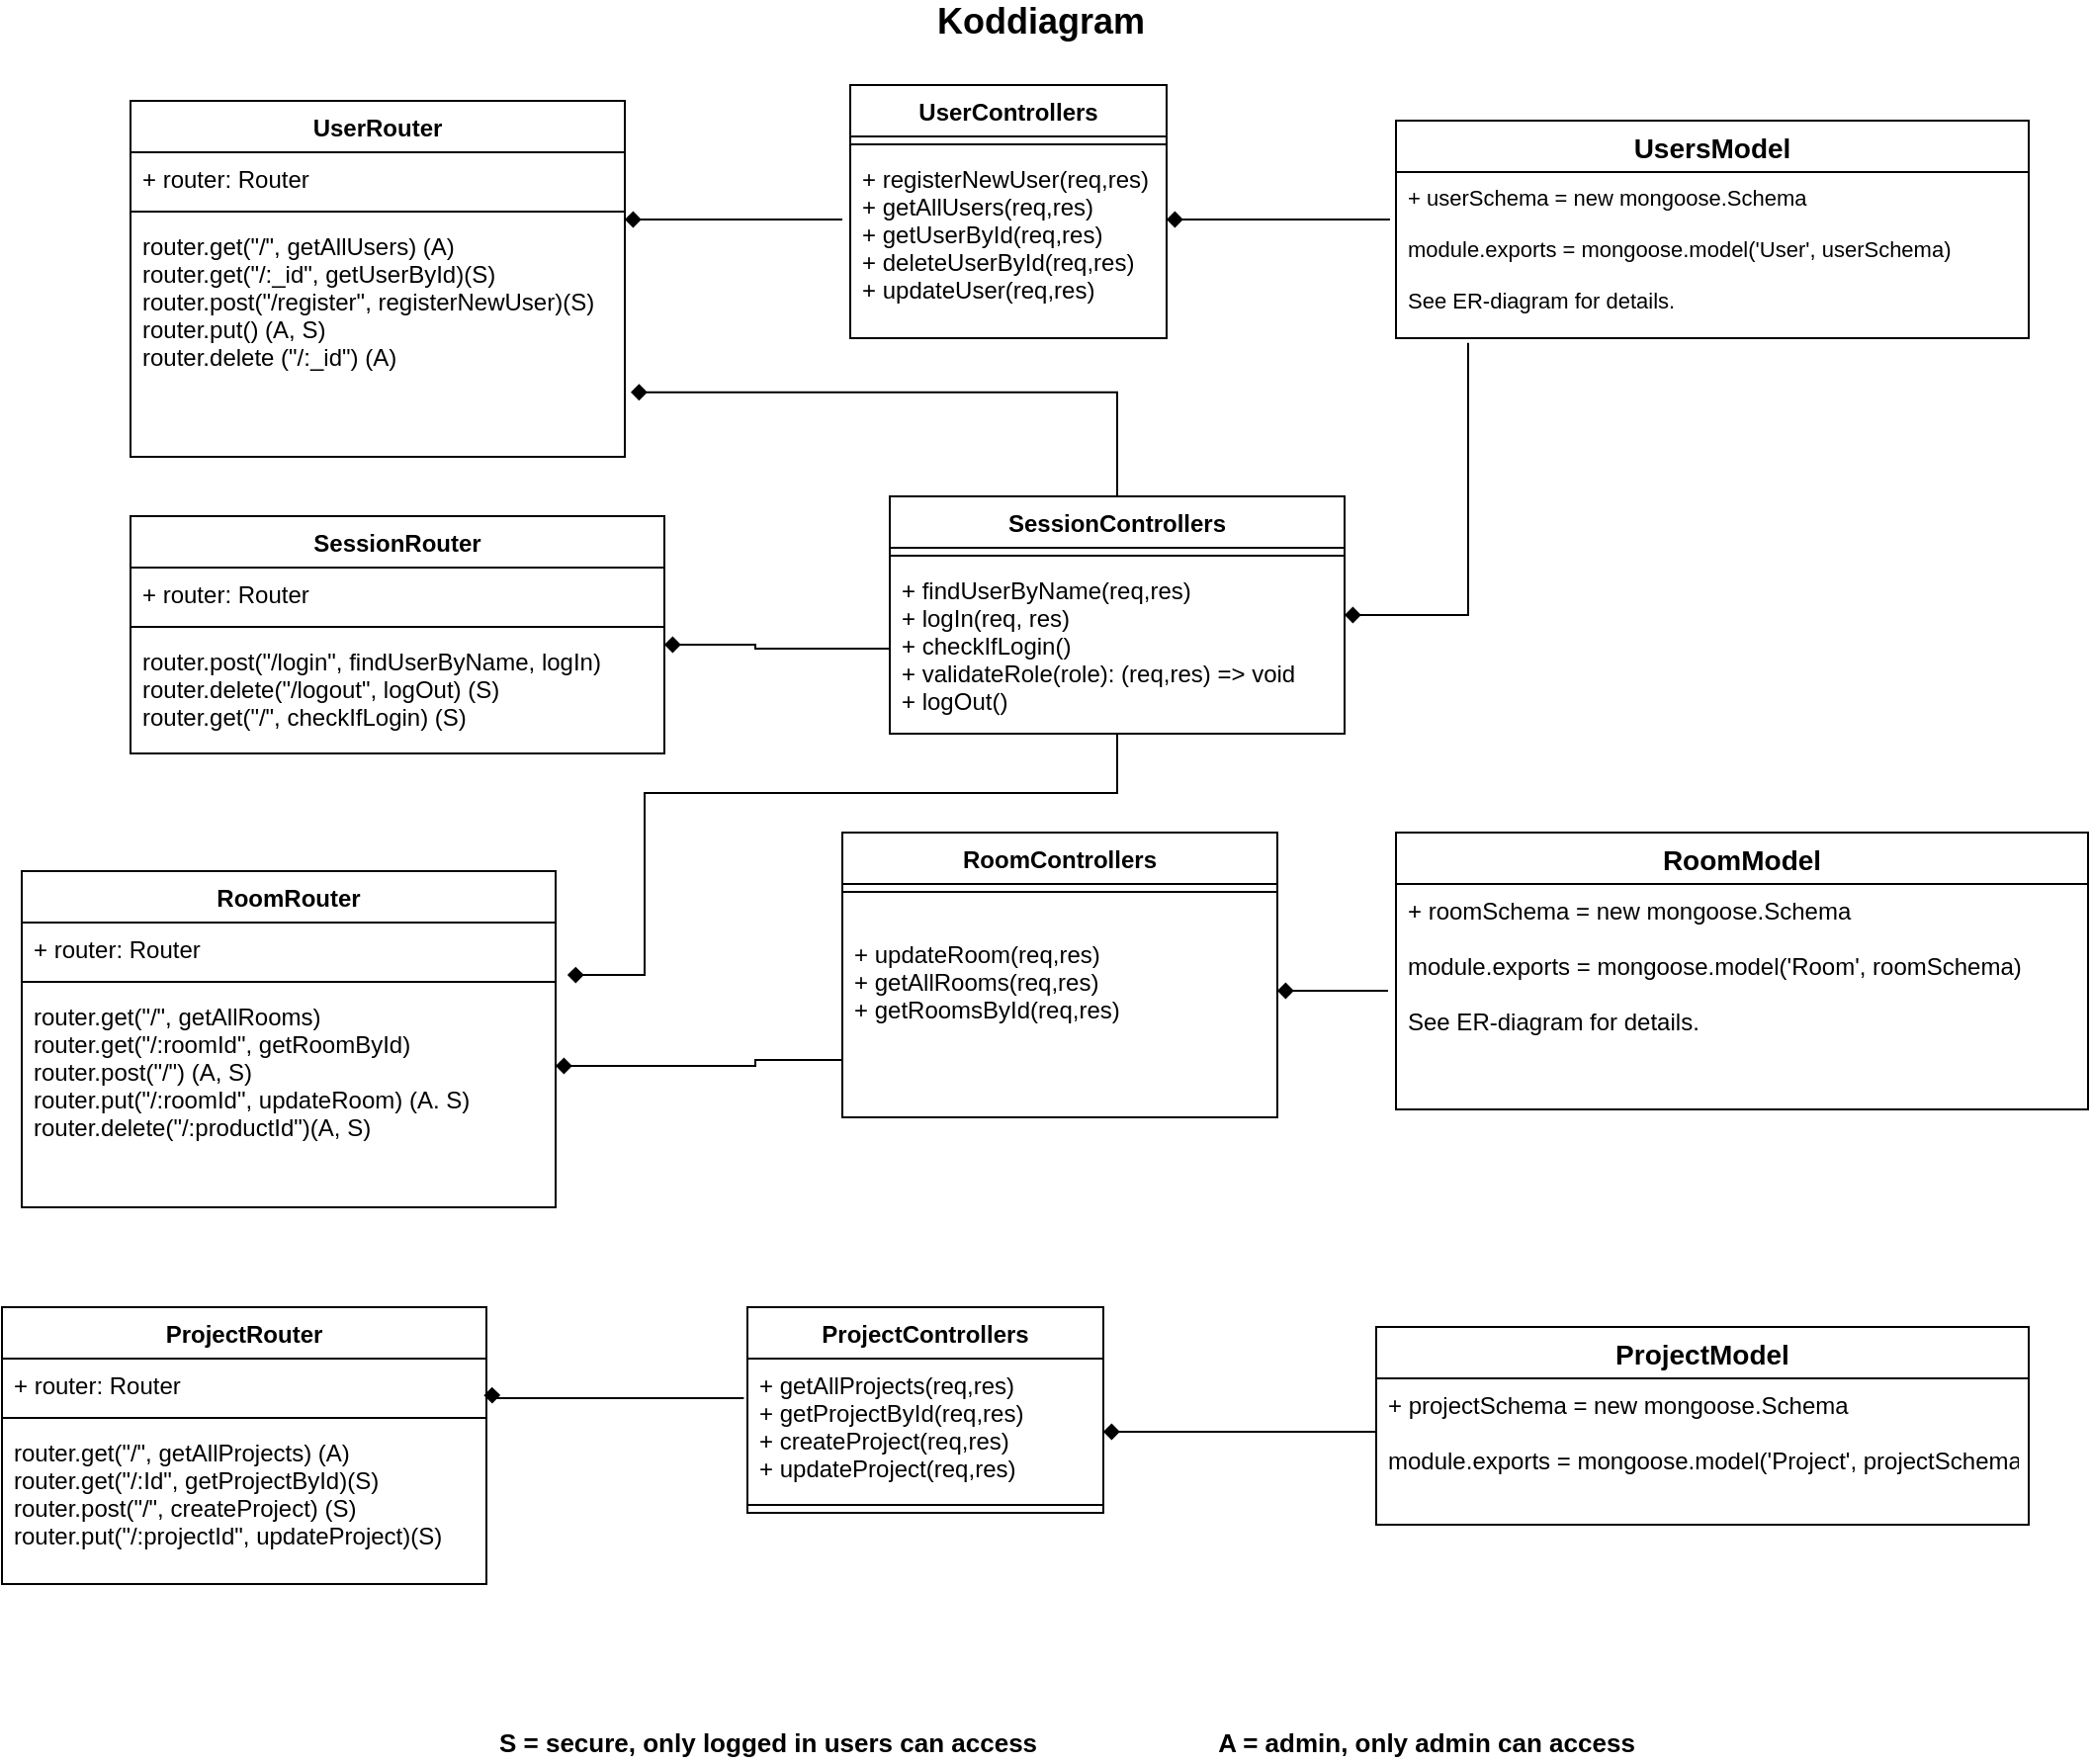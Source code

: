 <mxfile version="14.1.2" type="github">
  <diagram name="Page-1" id="5f0bae14-7c28-e335-631c-24af17079c00">
    <mxGraphModel dx="1422" dy="762" grid="1" gridSize="10" guides="1" tooltips="1" connect="1" arrows="1" fold="1" page="1" pageScale="1" pageWidth="1100" pageHeight="850" background="#ffffff" math="0" shadow="0">
      <root>
        <mxCell id="0" />
        <mxCell id="1" parent="0" />
        <mxCell id="vIjA369l-1uuV4axcZcj-1" value="UserRouter" style="swimlane;fontStyle=1;align=center;verticalAlign=top;childLayout=stackLayout;horizontal=1;startSize=26;horizontalStack=0;resizeParent=1;resizeParentMax=0;resizeLast=0;collapsible=1;marginBottom=0;" vertex="1" parent="1">
          <mxGeometry x="90" y="120" width="250" height="180" as="geometry" />
        </mxCell>
        <mxCell id="vIjA369l-1uuV4axcZcj-2" value="+ router: Router" style="text;strokeColor=none;fillColor=none;align=left;verticalAlign=top;spacingLeft=4;spacingRight=4;overflow=hidden;rotatable=0;points=[[0,0.5],[1,0.5]];portConstraint=eastwest;" vertex="1" parent="vIjA369l-1uuV4axcZcj-1">
          <mxGeometry y="26" width="250" height="26" as="geometry" />
        </mxCell>
        <mxCell id="vIjA369l-1uuV4axcZcj-3" value="" style="line;strokeWidth=1;fillColor=none;align=left;verticalAlign=middle;spacingTop=-1;spacingLeft=3;spacingRight=3;rotatable=0;labelPosition=right;points=[];portConstraint=eastwest;" vertex="1" parent="vIjA369l-1uuV4axcZcj-1">
          <mxGeometry y="52" width="250" height="8" as="geometry" />
        </mxCell>
        <mxCell id="vIjA369l-1uuV4axcZcj-4" value="router.get(&quot;/&quot;, getAllUsers) (A)&#xa;router.get(&quot;/:_id&quot;, getUserById)(S)&#xa;router.post(&quot;/register&quot;, registerNewUser)(S)&#xa;router.put() (A, S)&#xa;router.delete (&quot;/:_id&quot;) (A)" style="text;strokeColor=none;fillColor=none;align=left;verticalAlign=top;spacingLeft=4;spacingRight=4;overflow=hidden;rotatable=0;points=[[0,0.5],[1,0.5]];portConstraint=eastwest;" vertex="1" parent="vIjA369l-1uuV4axcZcj-1">
          <mxGeometry y="60" width="250" height="120" as="geometry" />
        </mxCell>
        <mxCell id="vIjA369l-1uuV4axcZcj-5" value="SessionRouter" style="swimlane;fontStyle=1;align=center;verticalAlign=top;childLayout=stackLayout;horizontal=1;startSize=26;horizontalStack=0;resizeParent=1;resizeParentMax=0;resizeLast=0;collapsible=1;marginBottom=0;" vertex="1" parent="1">
          <mxGeometry x="90" y="330" width="270" height="120" as="geometry" />
        </mxCell>
        <mxCell id="vIjA369l-1uuV4axcZcj-6" value="+ router: Router" style="text;strokeColor=none;fillColor=none;align=left;verticalAlign=top;spacingLeft=4;spacingRight=4;overflow=hidden;rotatable=0;points=[[0,0.5],[1,0.5]];portConstraint=eastwest;" vertex="1" parent="vIjA369l-1uuV4axcZcj-5">
          <mxGeometry y="26" width="270" height="26" as="geometry" />
        </mxCell>
        <mxCell id="vIjA369l-1uuV4axcZcj-7" value="" style="line;strokeWidth=1;fillColor=none;align=left;verticalAlign=middle;spacingTop=-1;spacingLeft=3;spacingRight=3;rotatable=0;labelPosition=right;points=[];portConstraint=eastwest;" vertex="1" parent="vIjA369l-1uuV4axcZcj-5">
          <mxGeometry y="52" width="270" height="8" as="geometry" />
        </mxCell>
        <mxCell id="vIjA369l-1uuV4axcZcj-8" value="router.post(&quot;/login&quot;, findUserByName, logIn) &#xa;router.delete(&quot;/logout&quot;, logOut) (S)&#xa;router.get(&quot;/&quot;, checkIfLogin) (S)" style="text;strokeColor=none;fillColor=none;align=left;verticalAlign=top;spacingLeft=4;spacingRight=4;overflow=hidden;rotatable=0;points=[[0,0.5],[1,0.5]];portConstraint=eastwest;" vertex="1" parent="vIjA369l-1uuV4axcZcj-5">
          <mxGeometry y="60" width="270" height="60" as="geometry" />
        </mxCell>
        <mxCell id="vIjA369l-1uuV4axcZcj-9" value="UsersModel" style="swimlane;fontStyle=1;childLayout=stackLayout;horizontal=1;startSize=26;horizontalStack=0;resizeParent=1;resizeParentMax=0;resizeLast=0;collapsible=1;marginBottom=0;align=center;fontSize=14;" vertex="1" parent="1">
          <mxGeometry x="730" y="130" width="320" height="110" as="geometry" />
        </mxCell>
        <mxCell id="vIjA369l-1uuV4axcZcj-10" value="+ userSchema = new mongoose.Schema&#xa;&#xa;module.exports = mongoose.model(&#39;User&#39;, userSchema)&#xa;&#xa;See ER-diagram for details. " style="text;strokeColor=none;fillColor=none;spacingLeft=4;spacingRight=4;overflow=hidden;rotatable=0;points=[[0,0.5],[1,0.5]];portConstraint=eastwest;fontSize=11;" vertex="1" parent="vIjA369l-1uuV4axcZcj-9">
          <mxGeometry y="26" width="320" height="84" as="geometry" />
        </mxCell>
        <mxCell id="vIjA369l-1uuV4axcZcj-11" value="UserControllers" style="swimlane;fontStyle=1;align=center;verticalAlign=top;childLayout=stackLayout;horizontal=1;startSize=26;horizontalStack=0;resizeParent=1;resizeParentMax=0;resizeLast=0;collapsible=1;marginBottom=0;" vertex="1" parent="1">
          <mxGeometry x="454" y="112" width="160" height="128" as="geometry" />
        </mxCell>
        <mxCell id="vIjA369l-1uuV4axcZcj-12" value="" style="line;strokeWidth=1;fillColor=none;align=left;verticalAlign=middle;spacingTop=-1;spacingLeft=3;spacingRight=3;rotatable=0;labelPosition=right;points=[];portConstraint=eastwest;" vertex="1" parent="vIjA369l-1uuV4axcZcj-11">
          <mxGeometry y="26" width="160" height="8" as="geometry" />
        </mxCell>
        <mxCell id="vIjA369l-1uuV4axcZcj-13" value="+ registerNewUser(req,res)&#xa;+ getAllUsers(req,res)&#xa;+ getUserById(req,res)&#xa;+ deleteUserById(req,res)&#xa;+ updateUser(req,res)" style="text;strokeColor=none;fillColor=none;align=left;verticalAlign=top;spacingLeft=4;spacingRight=4;overflow=hidden;rotatable=0;points=[[0,0.5],[1,0.5]];portConstraint=eastwest;" vertex="1" parent="vIjA369l-1uuV4axcZcj-11">
          <mxGeometry y="34" width="160" height="94" as="geometry" />
        </mxCell>
        <mxCell id="vIjA369l-1uuV4axcZcj-14" style="edgeStyle=orthogonalEdgeStyle;rounded=0;orthogonalLoop=1;jettySize=auto;html=1;endArrow=none;endFill=0;startArrow=diamond;startFill=1;" edge="1" parent="1" source="vIjA369l-1uuV4axcZcj-34" target="vIjA369l-1uuV4axcZcj-30">
          <mxGeometry relative="1" as="geometry">
            <mxPoint x="400" y="608" as="targetPoint" />
            <Array as="points">
              <mxPoint x="406" y="608" />
              <mxPoint x="406" y="605" />
            </Array>
          </mxGeometry>
        </mxCell>
        <mxCell id="vIjA369l-1uuV4axcZcj-15" style="edgeStyle=orthogonalEdgeStyle;rounded=0;orthogonalLoop=1;jettySize=auto;html=1;endArrow=none;endFill=0;startArrow=diamond;startFill=1;" edge="1" parent="1" source="vIjA369l-1uuV4axcZcj-30">
          <mxGeometry relative="1" as="geometry">
            <mxPoint x="726" y="570" as="targetPoint" />
            <Array as="points">
              <mxPoint x="670" y="570" />
              <mxPoint x="670" y="570" />
            </Array>
          </mxGeometry>
        </mxCell>
        <mxCell id="vIjA369l-1uuV4axcZcj-16" style="edgeStyle=orthogonalEdgeStyle;rounded=0;orthogonalLoop=1;jettySize=auto;html=1;endArrow=none;endFill=0;startArrow=diamond;startFill=1;entryX=-0.025;entryY=0.362;entryDx=0;entryDy=0;entryPerimeter=0;" edge="1" parent="1" source="vIjA369l-1uuV4axcZcj-4" target="vIjA369l-1uuV4axcZcj-13">
          <mxGeometry relative="1" as="geometry">
            <mxPoint x="440" y="180" as="targetPoint" />
            <Array as="points">
              <mxPoint x="370" y="180" />
              <mxPoint x="370" y="180" />
            </Array>
          </mxGeometry>
        </mxCell>
        <mxCell id="vIjA369l-1uuV4axcZcj-17" style="edgeStyle=orthogonalEdgeStyle;rounded=0;orthogonalLoop=1;jettySize=auto;html=1;endArrow=none;endFill=0;startArrow=diamond;startFill=1;" edge="1" parent="1" source="vIjA369l-1uuV4axcZcj-13">
          <mxGeometry relative="1" as="geometry">
            <mxPoint x="727" y="180" as="targetPoint" />
            <Array as="points">
              <mxPoint x="727" y="180" />
            </Array>
          </mxGeometry>
        </mxCell>
        <mxCell id="vIjA369l-1uuV4axcZcj-18" value="&lt;font style=&quot;font-size: 18px&quot;&gt;&lt;b&gt;Koddiagram&lt;/b&gt;&lt;/font&gt;" style="text;html=1;align=center;verticalAlign=middle;resizable=0;points=[];autosize=1;fontSize=12;" vertex="1" parent="1">
          <mxGeometry x="490" y="70" width="120" height="20" as="geometry" />
        </mxCell>
        <mxCell id="vIjA369l-1uuV4axcZcj-19" style="edgeStyle=orthogonalEdgeStyle;rounded=0;orthogonalLoop=1;jettySize=auto;html=1;fontSize=12;startArrow=diamond;startFill=1;endArrow=none;endFill=0;entryX=0;entryY=0.5;entryDx=0;entryDy=0;" edge="1" parent="1" source="vIjA369l-1uuV4axcZcj-8" target="vIjA369l-1uuV4axcZcj-27">
          <mxGeometry relative="1" as="geometry">
            <mxPoint x="406" y="395" as="targetPoint" />
            <Array as="points">
              <mxPoint x="406" y="395" />
              <mxPoint x="406" y="397" />
            </Array>
          </mxGeometry>
        </mxCell>
        <mxCell id="vIjA369l-1uuV4axcZcj-20" style="edgeStyle=orthogonalEdgeStyle;rounded=0;orthogonalLoop=1;jettySize=auto;html=1;entryX=0.114;entryY=1.029;entryDx=0;entryDy=0;entryPerimeter=0;fontSize=12;endArrow=none;endFill=0;startArrow=diamond;startFill=1;" edge="1" parent="1" source="vIjA369l-1uuV4axcZcj-27" target="vIjA369l-1uuV4axcZcj-10">
          <mxGeometry relative="1" as="geometry">
            <mxPoint x="731.98" y="280.35" as="targetPoint" />
            <Array as="points">
              <mxPoint x="766" y="380" />
            </Array>
          </mxGeometry>
        </mxCell>
        <mxCell id="vIjA369l-1uuV4axcZcj-21" value="RoomModel" style="swimlane;fontStyle=1;childLayout=stackLayout;horizontal=1;startSize=26;horizontalStack=0;resizeParent=1;resizeParentMax=0;resizeLast=0;collapsible=1;marginBottom=0;align=center;fontSize=14;" vertex="1" parent="1">
          <mxGeometry x="730" y="490" width="350" height="140" as="geometry" />
        </mxCell>
        <mxCell id="vIjA369l-1uuV4axcZcj-22" value="+ roomSchema = new mongoose.Schema&#xa;&#xa;module.exports = mongoose.model(&#39;Room&#39;, roomSchema)&#xa;&#xa;See ER-diagram for details. " style="text;strokeColor=none;fillColor=none;spacingLeft=4;spacingRight=4;overflow=hidden;rotatable=0;points=[[0,0.5],[1,0.5]];portConstraint=eastwest;fontSize=12;" vertex="1" parent="vIjA369l-1uuV4axcZcj-21">
          <mxGeometry y="26" width="350" height="114" as="geometry" />
        </mxCell>
        <mxCell id="vIjA369l-1uuV4axcZcj-23" style="edgeStyle=orthogonalEdgeStyle;rounded=0;orthogonalLoop=1;jettySize=auto;html=1;entryX=1.012;entryY=0.728;entryDx=0;entryDy=0;entryPerimeter=0;startArrow=none;startFill=0;endArrow=diamond;endFill=1;" edge="1" parent="1" source="vIjA369l-1uuV4axcZcj-25" target="vIjA369l-1uuV4axcZcj-4">
          <mxGeometry relative="1" as="geometry" />
        </mxCell>
        <mxCell id="vIjA369l-1uuV4axcZcj-24" style="edgeStyle=orthogonalEdgeStyle;rounded=0;orthogonalLoop=1;jettySize=auto;html=1;entryX=1.022;entryY=1.02;entryDx=0;entryDy=0;entryPerimeter=0;startArrow=none;startFill=0;endArrow=diamond;endFill=1;" edge="1" parent="1" source="vIjA369l-1uuV4axcZcj-25" target="vIjA369l-1uuV4axcZcj-32">
          <mxGeometry relative="1" as="geometry">
            <Array as="points">
              <mxPoint x="589" y="470" />
              <mxPoint x="350" y="470" />
              <mxPoint x="350" y="562" />
            </Array>
          </mxGeometry>
        </mxCell>
        <mxCell id="vIjA369l-1uuV4axcZcj-25" value="SessionControllers" style="swimlane;fontStyle=1;align=center;verticalAlign=top;childLayout=stackLayout;horizontal=1;startSize=26;horizontalStack=0;resizeParent=1;resizeParentMax=0;resizeLast=0;collapsible=1;marginBottom=0;" vertex="1" parent="1">
          <mxGeometry x="474" y="320" width="230" height="120" as="geometry" />
        </mxCell>
        <mxCell id="vIjA369l-1uuV4axcZcj-26" value="" style="line;strokeWidth=1;fillColor=none;align=left;verticalAlign=middle;spacingTop=-1;spacingLeft=3;spacingRight=3;rotatable=0;labelPosition=right;points=[];portConstraint=eastwest;" vertex="1" parent="vIjA369l-1uuV4axcZcj-25">
          <mxGeometry y="26" width="230" height="8" as="geometry" />
        </mxCell>
        <mxCell id="vIjA369l-1uuV4axcZcj-27" value="+ findUserByName(req,res)&#xa;+ logIn(req, res) &#xa;+ checkIfLogin()&#xa;+ validateRole(role): (req,res) =&gt; void&#xa;+ logOut()" style="text;strokeColor=none;fillColor=none;align=left;verticalAlign=top;spacingLeft=4;spacingRight=4;overflow=hidden;rotatable=0;points=[[0,0.5],[1,0.5]];portConstraint=eastwest;" vertex="1" parent="vIjA369l-1uuV4axcZcj-25">
          <mxGeometry y="34" width="230" height="86" as="geometry" />
        </mxCell>
        <mxCell id="vIjA369l-1uuV4axcZcj-28" value="RoomControllers" style="swimlane;fontStyle=1;align=center;verticalAlign=top;childLayout=stackLayout;horizontal=1;startSize=26;horizontalStack=0;resizeParent=1;resizeParentMax=0;resizeLast=0;collapsible=1;marginBottom=0;" vertex="1" parent="1">
          <mxGeometry x="450" y="490" width="220" height="144" as="geometry" />
        </mxCell>
        <mxCell id="vIjA369l-1uuV4axcZcj-29" value="" style="line;strokeWidth=1;fillColor=none;align=left;verticalAlign=middle;spacingTop=-1;spacingLeft=3;spacingRight=3;rotatable=0;labelPosition=right;points=[];portConstraint=eastwest;" vertex="1" parent="vIjA369l-1uuV4axcZcj-28">
          <mxGeometry y="26" width="220" height="8" as="geometry" />
        </mxCell>
        <mxCell id="vIjA369l-1uuV4axcZcj-30" value="&#xa;+ updateRoom(req,res) &#xa;+ getAllRooms(req,res)&#xa;+ getRoomsById(req,res)" style="text;strokeColor=none;fillColor=none;align=left;verticalAlign=top;spacingLeft=4;spacingRight=4;overflow=hidden;rotatable=0;points=[[0,0.5],[1,0.5]];portConstraint=eastwest;" vertex="1" parent="vIjA369l-1uuV4axcZcj-28">
          <mxGeometry y="34" width="220" height="110" as="geometry" />
        </mxCell>
        <mxCell id="vIjA369l-1uuV4axcZcj-31" value="RoomRouter" style="swimlane;fontStyle=1;align=center;verticalAlign=top;childLayout=stackLayout;horizontal=1;startSize=26;horizontalStack=0;resizeParent=1;resizeParentMax=0;resizeLast=0;collapsible=1;marginBottom=0;" vertex="1" parent="1">
          <mxGeometry x="35" y="509.5" width="270" height="170" as="geometry" />
        </mxCell>
        <mxCell id="vIjA369l-1uuV4axcZcj-32" value="+ router: Router" style="text;strokeColor=none;fillColor=none;align=left;verticalAlign=top;spacingLeft=4;spacingRight=4;overflow=hidden;rotatable=0;points=[[0,0.5],[1,0.5]];portConstraint=eastwest;" vertex="1" parent="vIjA369l-1uuV4axcZcj-31">
          <mxGeometry y="26" width="270" height="26" as="geometry" />
        </mxCell>
        <mxCell id="vIjA369l-1uuV4axcZcj-33" value="" style="line;strokeWidth=1;fillColor=none;align=left;verticalAlign=middle;spacingTop=-1;spacingLeft=3;spacingRight=3;rotatable=0;labelPosition=right;points=[];portConstraint=eastwest;" vertex="1" parent="vIjA369l-1uuV4axcZcj-31">
          <mxGeometry y="52" width="270" height="8" as="geometry" />
        </mxCell>
        <mxCell id="vIjA369l-1uuV4axcZcj-34" value="router.get(&quot;/&quot;, getAllRooms)&#xa;router.get(&quot;/:roomId&quot;, getRoomById)&#xa;router.post(&quot;/&quot;) (A, S)&#xa;router.put(&quot;/:roomId&quot;, updateRoom) (A. S)&#xa;router.delete(&quot;/:productId&quot;)(A, S)&#xa;" style="text;strokeColor=none;fillColor=none;align=left;verticalAlign=top;spacingLeft=4;spacingRight=4;overflow=hidden;rotatable=0;points=[[0,0.5],[1,0.5]];portConstraint=eastwest;" vertex="1" parent="vIjA369l-1uuV4axcZcj-31">
          <mxGeometry y="60" width="270" height="110" as="geometry" />
        </mxCell>
        <mxCell id="vIjA369l-1uuV4axcZcj-35" value="S = secure, only logged in users can access" style="text;html=1;align=center;verticalAlign=middle;resizable=0;points=[];autosize=1;fontSize=13;fontStyle=1" vertex="1" parent="1">
          <mxGeometry x="267" y="940" width="290" height="20" as="geometry" />
        </mxCell>
        <mxCell id="vIjA369l-1uuV4axcZcj-36" value="A = admin, only admin can access" style="text;html=1;align=center;verticalAlign=middle;resizable=0;points=[];autosize=1;fontSize=13;fontStyle=1" vertex="1" parent="1">
          <mxGeometry x="630" y="940" width="230" height="20" as="geometry" />
        </mxCell>
        <mxCell id="vIjA369l-1uuV4axcZcj-37" value="&lt;span style=&quot;color: rgba(0 , 0 , 0 , 0) ; font-family: monospace ; font-size: 0px&quot;&gt;%3CmxGraphModel%3E%3Croot%3E%3CmxCell%20id%3D%220%22%2F%3E%3CmxCell%20id%3D%221%22%20parent%3D%220%22%2F%3E%3CmxCell%20id%3D%222%22%20value%3D%22ProductControllers%22%20style%3D%22swimlane%3BfontStyle%3D1%3Balign%3Dcenter%3BverticalAlign%3Dtop%3BchildLayout%3DstackLayout%3Bhorizontal%3D1%3BstartSize%3D26%3BhorizontalStack%3D0%3BresizeParent%3D1%3BresizeParentMax%3D0%3BresizeLast%3D0%3Bcollapsible%3D1%3BmarginBottom%3D0%3B%22%20vertex%3D%221%22%20parent%3D%221%22%3E%3CmxGeometry%20x%3D%22380%22%20y%3D%22530%22%20width%3D%22160%22%20height%3D%22160%22%20as%3D%22geometry%22%2F%3E%3C%2FmxCell%3E%3CmxCell%20id%3D%223%22%20value%3D%22%2B%20field%3A%20type%22%20style%3D%22text%3BstrokeColor%3Dnone%3BfillColor%3Dnone%3Balign%3Dleft%3BverticalAlign%3Dtop%3BspacingLeft%3D4%3BspacingRight%3D4%3Boverflow%3Dhidden%3Brotatable%3D0%3Bpoints%3D%5B%5B0%2C0.5%5D%2C%5B1%2C0.5%5D%5D%3BportConstraint%3Deastwest%3B%22%20vertex%3D%221%22%20parent%3D%222%22%3E%3CmxGeometry%20y%3D%2226%22%20width%3D%22160%22%20height%3D%2226%22%20as%3D%22geometry%22%2F%3E%3C%2FmxCell%3E%3CmxCell%20id%3D%224%22%20value%3D%22%22%20style%3D%22line%3BstrokeWidth%3D1%3BfillColor%3Dnone%3Balign%3Dleft%3BverticalAlign%3Dmiddle%3BspacingTop%3D-1%3BspacingLeft%3D3%3BspacingRight%3D3%3Brotatable%3D0%3BlabelPosition%3Dright%3Bpoints%3D%5B%5D%3BportConstraint%3Deastwest%3B%22%20vertex%3D%221%22%20parent%3D%222%22%3E%3CmxGeometry%20y%3D%2252%22%20width%3D%22160%22%20height%3D%228%22%20as%3D%22geometry%22%2F%3E%3C%2FmxCell%3E%3CmxCell%20id%3D%225%22%20value%3D%22updateProductStock()%26%2310%3BdeleteProduct()%26%2310%3BgetAllProducts()%26%2310%3BgetProductsFromCategory()%26%2310%3BgetProductById()%22%20style%3D%22text%3BstrokeColor%3Dnone%3BfillColor%3Dnone%3Balign%3Dleft%3BverticalAlign%3Dtop%3BspacingLeft%3D4%3BspacingRight%3D4%3Boverflow%3Dhidden%3Brotatable%3D0%3Bpoints%3D%5B%5B0%2C0.5%5D%2C%5B1%2C0.5%5D%5D%3BportConstraint%3Deastwest%3B%22%20vertex%3D%221%22%20parent%3D%222%22%3E%3CmxGeometry%20y%3D%2260%22%20width%3D%22160%22%20height%3D%22100%22%20as%3D%22geometry%22%2F%3E%3C%2FmxCell%3E%3C%2Froot%3E%3C%2FmxGraphModel%3E&lt;/span&gt;" style="text;html=1;align=center;verticalAlign=middle;resizable=0;points=[];autosize=1;" vertex="1" parent="1">
          <mxGeometry x="402" y="769" width="20" height="20" as="geometry" />
        </mxCell>
        <mxCell id="vIjA369l-1uuV4axcZcj-38" value="ProjectControllers" style="swimlane;fontStyle=1;align=center;verticalAlign=top;childLayout=stackLayout;horizontal=1;startSize=26;horizontalStack=0;resizeParent=1;resizeParentMax=0;resizeLast=0;collapsible=1;marginBottom=0;" vertex="1" parent="1">
          <mxGeometry x="402" y="730" width="180" height="104" as="geometry" />
        </mxCell>
        <mxCell id="vIjA369l-1uuV4axcZcj-39" value="+ getAllProjects(req,res) &#xa;+ getProjectById(req,res)&#xa;+ createProject(req,res)&#xa;+ updateProject(req,res)" style="text;strokeColor=none;fillColor=none;align=left;verticalAlign=top;spacingLeft=4;spacingRight=4;overflow=hidden;rotatable=0;points=[[0,0.5],[1,0.5]];portConstraint=eastwest;" vertex="1" parent="vIjA369l-1uuV4axcZcj-38">
          <mxGeometry y="26" width="180" height="70" as="geometry" />
        </mxCell>
        <mxCell id="vIjA369l-1uuV4axcZcj-40" value="" style="line;strokeWidth=1;fillColor=none;align=left;verticalAlign=middle;spacingTop=-1;spacingLeft=3;spacingRight=3;rotatable=0;labelPosition=right;points=[];portConstraint=eastwest;" vertex="1" parent="vIjA369l-1uuV4axcZcj-38">
          <mxGeometry y="96" width="180" height="8" as="geometry" />
        </mxCell>
        <mxCell id="vIjA369l-1uuV4axcZcj-41" style="edgeStyle=orthogonalEdgeStyle;rounded=0;orthogonalLoop=1;jettySize=auto;html=1;entryX=-0.01;entryY=0.769;entryDx=0;entryDy=0;entryPerimeter=0;endArrow=none;endFill=0;startArrow=diamond;startFill=1;exitX=1.012;exitY=0.876;exitDx=0;exitDy=0;exitPerimeter=0;" edge="1" parent="1" source="vIjA369l-1uuV4axcZcj-46">
          <mxGeometry relative="1" as="geometry">
            <Array as="points">
              <mxPoint x="273" y="776" />
            </Array>
            <mxPoint x="240" y="776" as="sourcePoint" />
            <mxPoint x="400.2" y="775.994" as="targetPoint" />
          </mxGeometry>
        </mxCell>
        <mxCell id="vIjA369l-1uuV4axcZcj-42" style="edgeStyle=orthogonalEdgeStyle;rounded=0;orthogonalLoop=1;jettySize=auto;html=1;entryX=0;entryY=0.5;entryDx=0;entryDy=0;endArrow=none;endFill=0;startArrow=diamond;startFill=1;" edge="1" parent="1" source="vIjA369l-1uuV4axcZcj-39" target="vIjA369l-1uuV4axcZcj-44">
          <mxGeometry relative="1" as="geometry">
            <mxPoint x="714" y="825" as="targetPoint" />
            <Array as="points">
              <mxPoint x="630" y="793" />
              <mxPoint x="630" y="793" />
            </Array>
          </mxGeometry>
        </mxCell>
        <mxCell id="vIjA369l-1uuV4axcZcj-43" value="ProjectModel" style="swimlane;fontStyle=1;childLayout=stackLayout;horizontal=1;startSize=26;horizontalStack=0;resizeParent=1;resizeParentMax=0;resizeLast=0;collapsible=1;marginBottom=0;align=center;fontSize=14;" vertex="1" parent="1">
          <mxGeometry x="720" y="740" width="330" height="100" as="geometry" />
        </mxCell>
        <mxCell id="vIjA369l-1uuV4axcZcj-44" value="+ projectSchema = new mongoose.Schema&#xa;&#xa;module.exports = mongoose.model(&#39;Project&#39;, projectSchema)" style="text;strokeColor=none;fillColor=none;spacingLeft=4;spacingRight=4;overflow=hidden;rotatable=0;points=[[0,0.5],[1,0.5]];portConstraint=eastwest;fontSize=12;" vertex="1" parent="vIjA369l-1uuV4axcZcj-43">
          <mxGeometry y="26" width="330" height="74" as="geometry" />
        </mxCell>
        <mxCell id="vIjA369l-1uuV4axcZcj-45" value="ProjectRouter" style="swimlane;fontStyle=1;align=center;verticalAlign=top;childLayout=stackLayout;horizontal=1;startSize=26;horizontalStack=0;resizeParent=1;resizeParentMax=0;resizeLast=0;collapsible=1;marginBottom=0;" vertex="1" parent="1">
          <mxGeometry x="25" y="730" width="245" height="140" as="geometry" />
        </mxCell>
        <mxCell id="vIjA369l-1uuV4axcZcj-46" value="+ router: Router" style="text;strokeColor=none;fillColor=none;align=left;verticalAlign=top;spacingLeft=4;spacingRight=4;overflow=hidden;rotatable=0;points=[[0,0.5],[1,0.5]];portConstraint=eastwest;" vertex="1" parent="vIjA369l-1uuV4axcZcj-45">
          <mxGeometry y="26" width="245" height="26" as="geometry" />
        </mxCell>
        <mxCell id="vIjA369l-1uuV4axcZcj-47" value="" style="line;strokeWidth=1;fillColor=none;align=left;verticalAlign=middle;spacingTop=-1;spacingLeft=3;spacingRight=3;rotatable=0;labelPosition=right;points=[];portConstraint=eastwest;" vertex="1" parent="vIjA369l-1uuV4axcZcj-45">
          <mxGeometry y="52" width="245" height="8" as="geometry" />
        </mxCell>
        <mxCell id="vIjA369l-1uuV4axcZcj-48" value="router.get(&quot;/&quot;, getAllProjects) (A)&#xa;router.get(&quot;/:Id&quot;, getProjectById)(S)&#xa;router.post(&quot;/&quot;, createProject) (S)&#xa;router.put(&quot;/:projectId&quot;, updateProject)(S)&#xa;&#xa;" style="text;strokeColor=none;fillColor=none;align=left;verticalAlign=top;spacingLeft=4;spacingRight=4;overflow=hidden;rotatable=0;points=[[0,0.5],[1,0.5]];portConstraint=eastwest;" vertex="1" parent="vIjA369l-1uuV4axcZcj-45">
          <mxGeometry y="60" width="245" height="80" as="geometry" />
        </mxCell>
      </root>
    </mxGraphModel>
  </diagram>
</mxfile>

